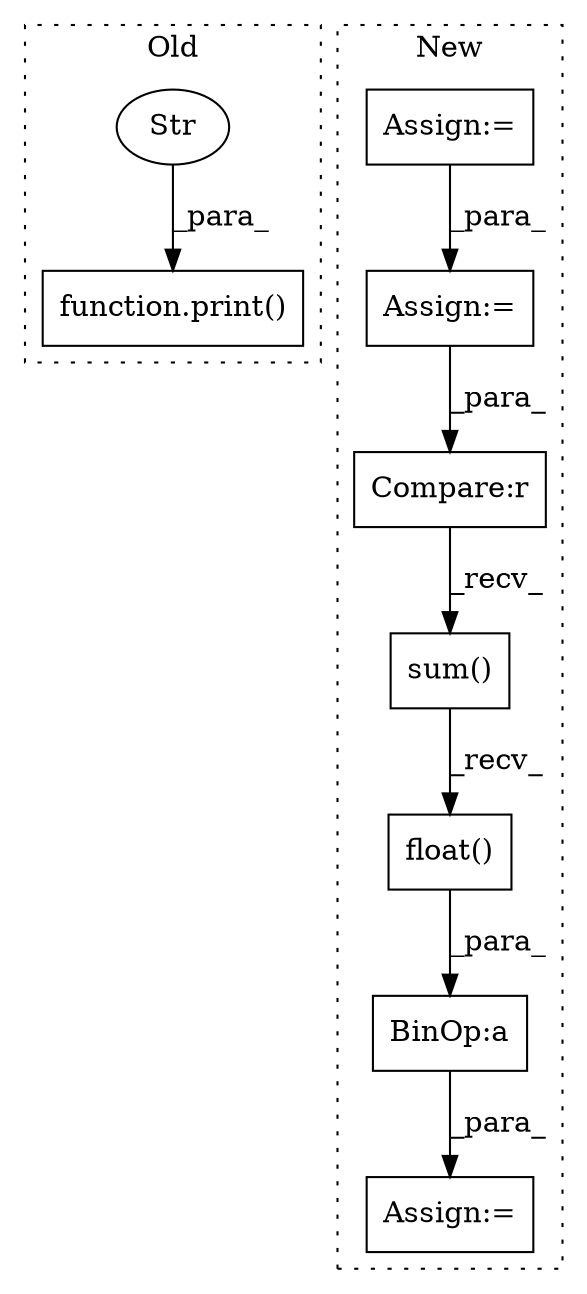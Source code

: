 digraph G {
subgraph cluster0 {
1 [label="function.print()" a="75" s="1896,1928" l="6,1" shape="box"];
3 [label="Str" a="66" s="1902" l="14" shape="ellipse"];
label = "Old";
style="dotted";
}
subgraph cluster1 {
2 [label="float()" a="75" s="1980" l="29" shape="box"];
4 [label="Assign:=" a="68" s="1891" l="3" shape="box"];
5 [label="Assign:=" a="68" s="1836" l="3" shape="box"];
6 [label="sum()" a="75" s="1980" l="21" shape="box"];
7 [label="BinOp:a" a="82" s="1977" l="3" shape="box"];
8 [label="Compare:r" a="40" s="1980" l="15" shape="box"];
9 [label="Assign:=" a="68" s="1945" l="3" shape="box"];
label = "New";
style="dotted";
}
2 -> 7 [label="_para_"];
3 -> 1 [label="_para_"];
4 -> 8 [label="_para_"];
5 -> 4 [label="_para_"];
6 -> 2 [label="_recv_"];
7 -> 9 [label="_para_"];
8 -> 6 [label="_recv_"];
}